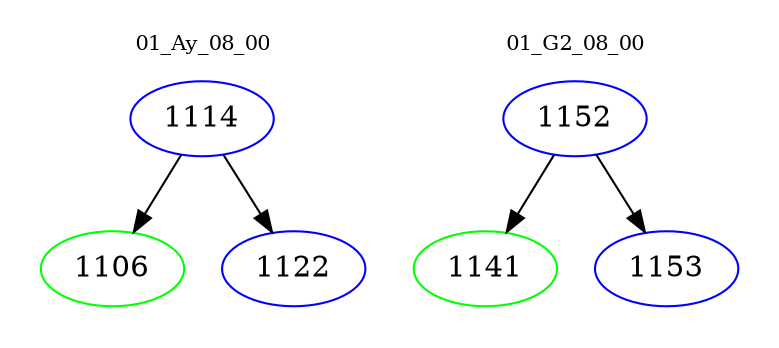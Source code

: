 digraph{
subgraph cluster_0 {
color = white
label = "01_Ay_08_00";
fontsize=10;
T0_1114 [label="1114", color="blue"]
T0_1114 -> T0_1106 [color="black"]
T0_1106 [label="1106", color="green"]
T0_1114 -> T0_1122 [color="black"]
T0_1122 [label="1122", color="blue"]
}
subgraph cluster_1 {
color = white
label = "01_G2_08_00";
fontsize=10;
T1_1152 [label="1152", color="blue"]
T1_1152 -> T1_1141 [color="black"]
T1_1141 [label="1141", color="green"]
T1_1152 -> T1_1153 [color="black"]
T1_1153 [label="1153", color="blue"]
}
}
